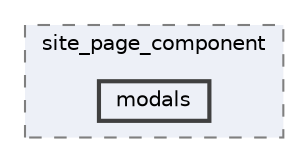 digraph "resources/views/backend/site_super_admin/tenant_domain/site_page_component/modals"
{
 // LATEX_PDF_SIZE
  bgcolor="transparent";
  edge [fontname=Helvetica,fontsize=10,labelfontname=Helvetica,labelfontsize=10];
  node [fontname=Helvetica,fontsize=10,shape=box,height=0.2,width=0.4];
  compound=true
  subgraph clusterdir_a9bc1ec12b5753bace3ef98158a8f144 {
    graph [ bgcolor="#edf0f7", pencolor="grey50", label="site_page_component", fontname=Helvetica,fontsize=10 style="filled,dashed", URL="dir_a9bc1ec12b5753bace3ef98158a8f144.html",tooltip=""]
  dir_6ca519becdbfa9b4b2a93d1eb56e5206 [label="modals", fillcolor="#edf0f7", color="grey25", style="filled,bold", URL="dir_6ca519becdbfa9b4b2a93d1eb56e5206.html",tooltip=""];
  }
}
